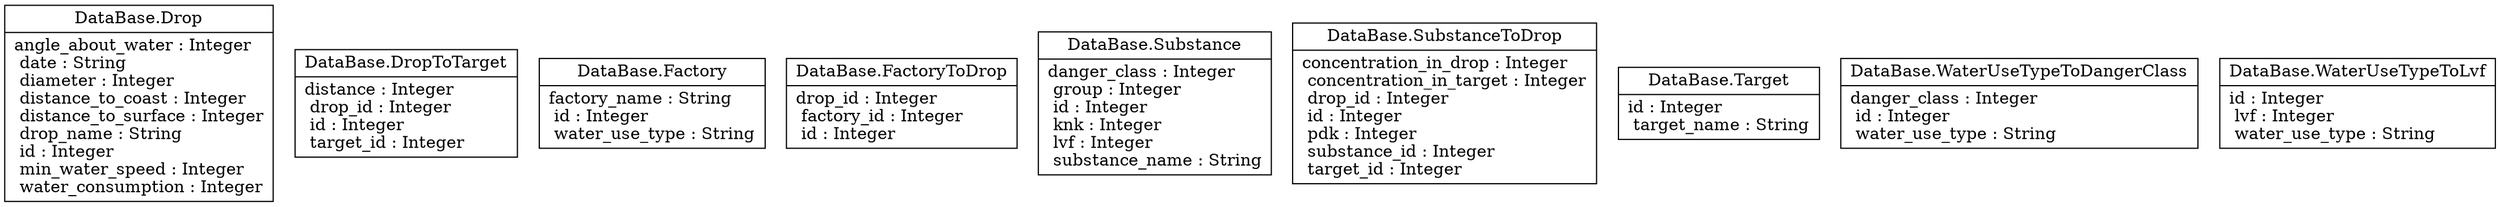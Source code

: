 digraph "#PBZ_l2" {

splines  = ortho;
fontname = "Inconsolata";

node [colorscheme = ylgnbu4];
edge [colorscheme = dark28, dir = both];

"DataBase.Drop"                      [shape = record, label = "{ DataBase.Drop |  angle_about_water : Integer\l  date : String\l  diameter : Integer\l  distance_to_coast : Integer\l  distance_to_surface : Integer\l  drop_name : String\l  id : Integer\l  min_water_speed : Integer\l  water_consumption : Integer\l }"];
"DataBase.DropToTarget"              [shape = record, label = "{ DataBase.DropToTarget |  distance : Integer\l  drop_id : Integer\l  id : Integer\l  target_id : Integer\l }"];
"DataBase.Factory"                   [shape = record, label = "{ DataBase.Factory |  factory_name : String\l  id : Integer\l  water_use_type : String\l }"];
"DataBase.FactoryToDrop"             [shape = record, label = "{ DataBase.FactoryToDrop |  drop_id : Integer\l  factory_id : Integer\l  id : Integer\l }"];
"DataBase.Substance"                 [shape = record, label = "{ DataBase.Substance |  danger_class : Integer\l  group : Integer\l  id : Integer\l  knk : Integer\l  lvf : Integer\l  substance_name : String\l }"];
"DataBase.SubstanceToDrop"           [shape = record, label = "{ DataBase.SubstanceToDrop |  concentration_in_drop : Integer\l  concentration_in_target : Integer\l  drop_id : Integer\l  id : Integer\l  pdk : Integer\l  substance_id : Integer\l  target_id : Integer\l }"];
"DataBase.Target"                    [shape = record, label = "{ DataBase.Target |  id : Integer\l  target_name : String\l }"];
"DataBase.WaterUseTypeToDangerClass" [shape = record, label = "{ DataBase.WaterUseTypeToDangerClass |  danger_class : Integer\l  id : Integer\l  water_use_type : String\l }"];
"DataBase.WaterUseTypeToLvf"         [shape = record, label = "{ DataBase.WaterUseTypeToLvf |  id : Integer\l  lvf : Integer\l  water_use_type : String\l }"];


}
